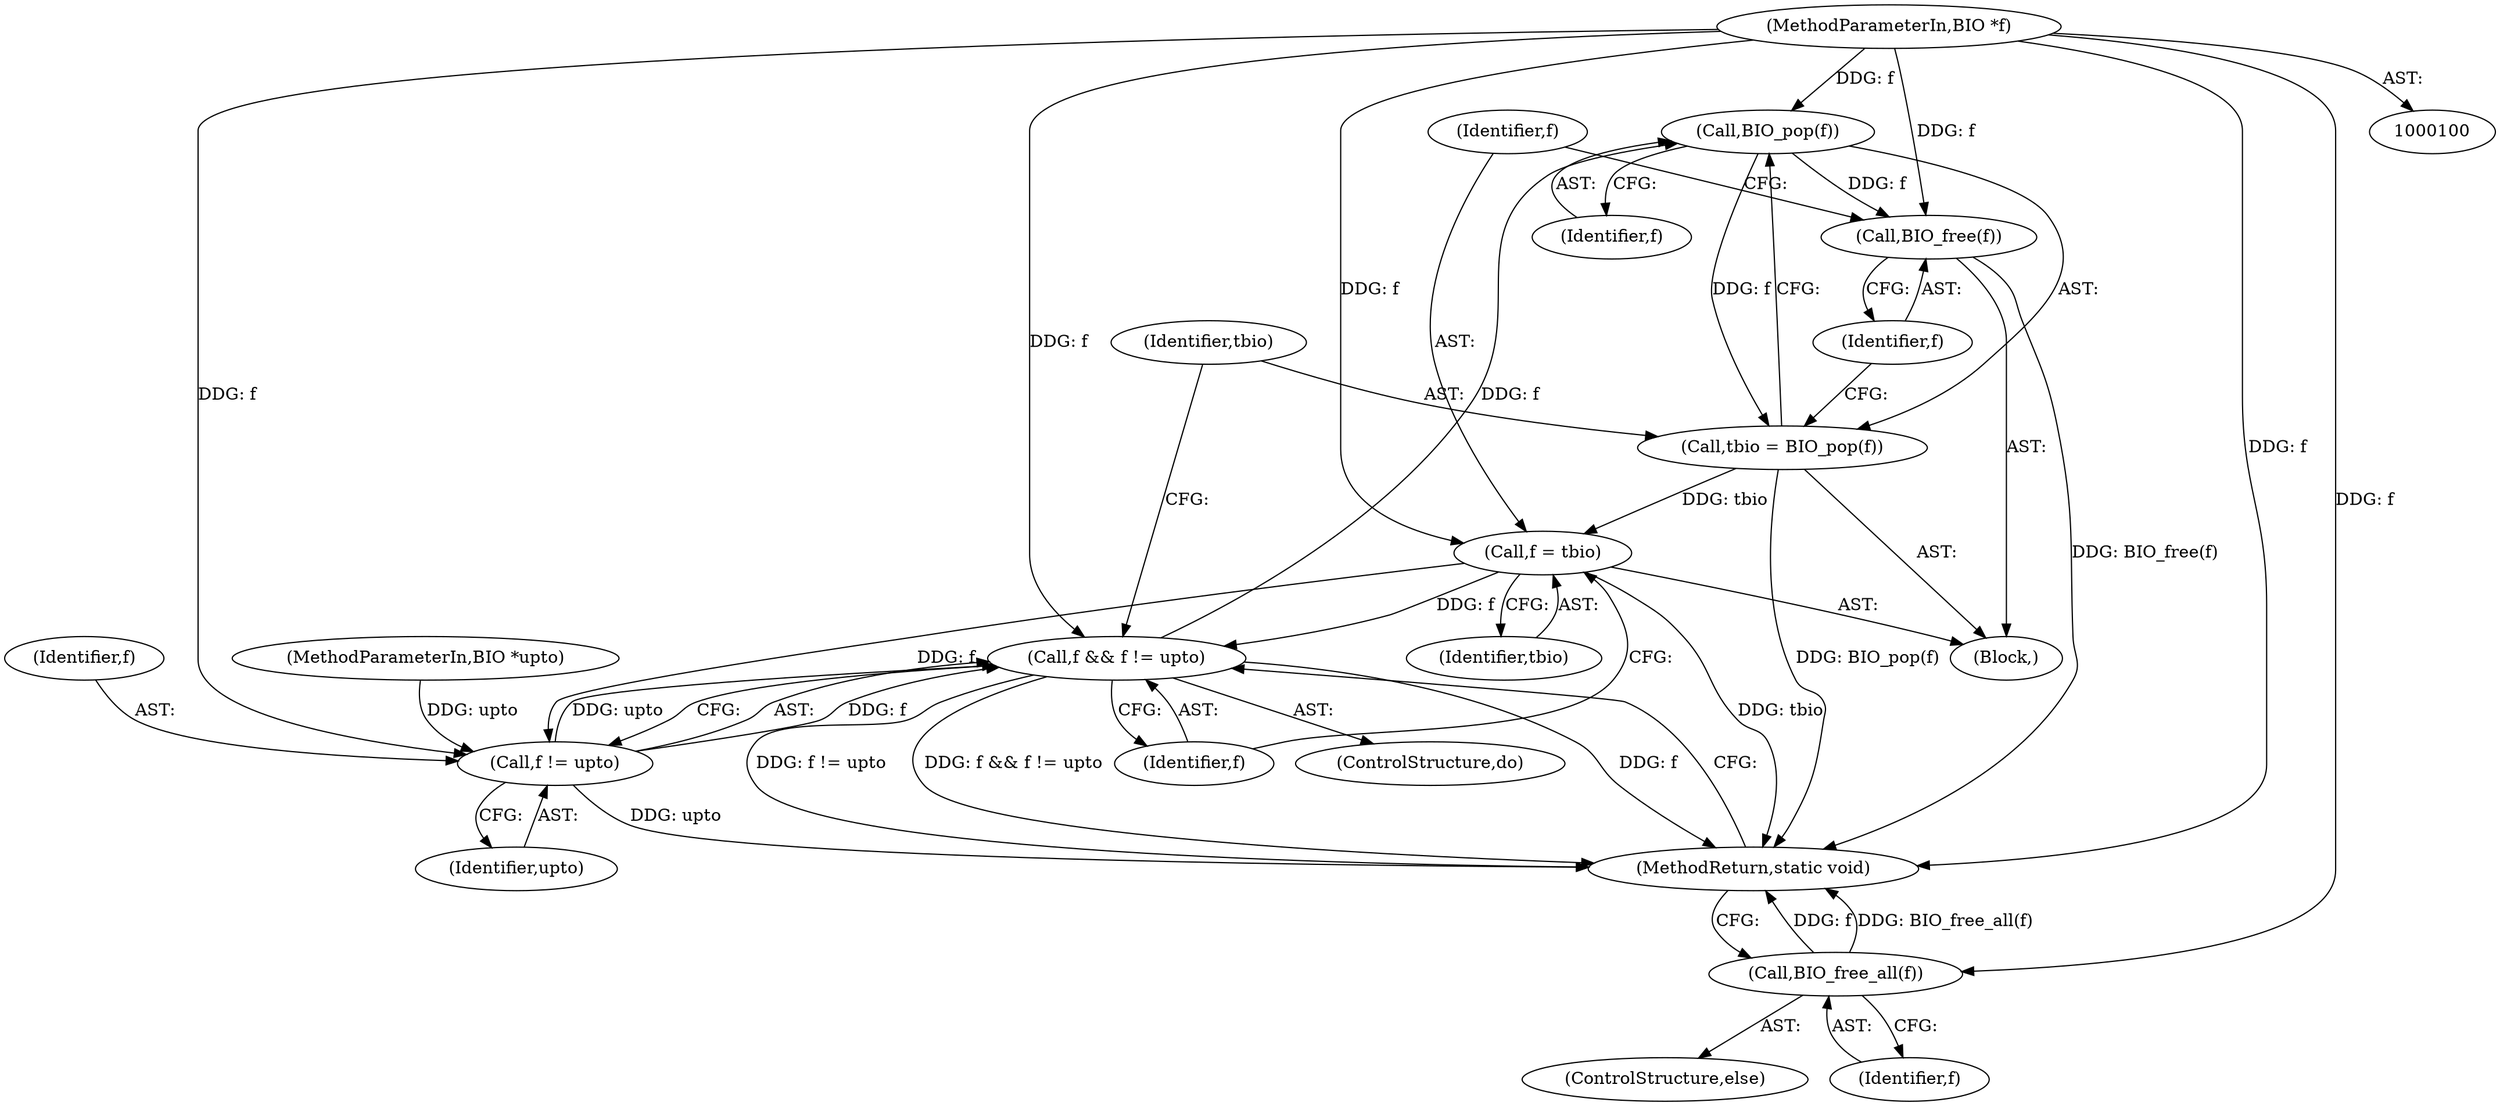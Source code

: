 digraph "0_openssl_cd30f03ac5bf2962f44bd02ae8d88245dff2f12c_1@pointer" {
"1000101" [label="(MethodParameterIn,BIO *f)"];
"1000112" [label="(Call,BIO_pop(f))"];
"1000110" [label="(Call,tbio = BIO_pop(f))"];
"1000116" [label="(Call,f = tbio)"];
"1000119" [label="(Call,f && f != upto)"];
"1000121" [label="(Call,f != upto)"];
"1000114" [label="(Call,BIO_free(f))"];
"1000125" [label="(Call,BIO_free_all(f))"];
"1000116" [label="(Call,f = tbio)"];
"1000124" [label="(ControlStructure,else)"];
"1000114" [label="(Call,BIO_free(f))"];
"1000118" [label="(Identifier,tbio)"];
"1000123" [label="(Identifier,upto)"];
"1000125" [label="(Call,BIO_free_all(f))"];
"1000115" [label="(Identifier,f)"];
"1000119" [label="(Call,f && f != upto)"];
"1000120" [label="(Identifier,f)"];
"1000110" [label="(Call,tbio = BIO_pop(f))"];
"1000108" [label="(ControlStructure,do)"];
"1000127" [label="(MethodReturn,static void)"];
"1000126" [label="(Identifier,f)"];
"1000117" [label="(Identifier,f)"];
"1000121" [label="(Call,f != upto)"];
"1000112" [label="(Call,BIO_pop(f))"];
"1000111" [label="(Identifier,tbio)"];
"1000101" [label="(MethodParameterIn,BIO *f)"];
"1000102" [label="(MethodParameterIn,BIO *upto)"];
"1000113" [label="(Identifier,f)"];
"1000109" [label="(Block,)"];
"1000122" [label="(Identifier,f)"];
"1000101" -> "1000100"  [label="AST: "];
"1000101" -> "1000127"  [label="DDG: f"];
"1000101" -> "1000112"  [label="DDG: f"];
"1000101" -> "1000114"  [label="DDG: f"];
"1000101" -> "1000116"  [label="DDG: f"];
"1000101" -> "1000119"  [label="DDG: f"];
"1000101" -> "1000121"  [label="DDG: f"];
"1000101" -> "1000125"  [label="DDG: f"];
"1000112" -> "1000110"  [label="AST: "];
"1000112" -> "1000113"  [label="CFG: "];
"1000113" -> "1000112"  [label="AST: "];
"1000110" -> "1000112"  [label="CFG: "];
"1000112" -> "1000110"  [label="DDG: f"];
"1000119" -> "1000112"  [label="DDG: f"];
"1000112" -> "1000114"  [label="DDG: f"];
"1000110" -> "1000109"  [label="AST: "];
"1000111" -> "1000110"  [label="AST: "];
"1000115" -> "1000110"  [label="CFG: "];
"1000110" -> "1000127"  [label="DDG: BIO_pop(f)"];
"1000110" -> "1000116"  [label="DDG: tbio"];
"1000116" -> "1000109"  [label="AST: "];
"1000116" -> "1000118"  [label="CFG: "];
"1000117" -> "1000116"  [label="AST: "];
"1000118" -> "1000116"  [label="AST: "];
"1000120" -> "1000116"  [label="CFG: "];
"1000116" -> "1000127"  [label="DDG: tbio"];
"1000116" -> "1000119"  [label="DDG: f"];
"1000116" -> "1000121"  [label="DDG: f"];
"1000119" -> "1000108"  [label="AST: "];
"1000119" -> "1000120"  [label="CFG: "];
"1000119" -> "1000121"  [label="CFG: "];
"1000120" -> "1000119"  [label="AST: "];
"1000121" -> "1000119"  [label="AST: "];
"1000111" -> "1000119"  [label="CFG: "];
"1000127" -> "1000119"  [label="CFG: "];
"1000119" -> "1000127"  [label="DDG: f != upto"];
"1000119" -> "1000127"  [label="DDG: f && f != upto"];
"1000119" -> "1000127"  [label="DDG: f"];
"1000121" -> "1000119"  [label="DDG: f"];
"1000121" -> "1000119"  [label="DDG: upto"];
"1000121" -> "1000123"  [label="CFG: "];
"1000122" -> "1000121"  [label="AST: "];
"1000123" -> "1000121"  [label="AST: "];
"1000121" -> "1000127"  [label="DDG: upto"];
"1000102" -> "1000121"  [label="DDG: upto"];
"1000114" -> "1000109"  [label="AST: "];
"1000114" -> "1000115"  [label="CFG: "];
"1000115" -> "1000114"  [label="AST: "];
"1000117" -> "1000114"  [label="CFG: "];
"1000114" -> "1000127"  [label="DDG: BIO_free(f)"];
"1000125" -> "1000124"  [label="AST: "];
"1000125" -> "1000126"  [label="CFG: "];
"1000126" -> "1000125"  [label="AST: "];
"1000127" -> "1000125"  [label="CFG: "];
"1000125" -> "1000127"  [label="DDG: f"];
"1000125" -> "1000127"  [label="DDG: BIO_free_all(f)"];
}
